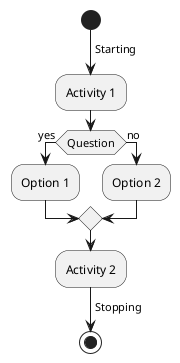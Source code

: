 @startuml
skinparam monochrome true
start
-> Starting;
:Activity 1;
if (Question) then (yes)
  :Option 1;
else (no)
  :Option 2;
endif
:Activity 2;
-> Stopping;
stop
@enduml
